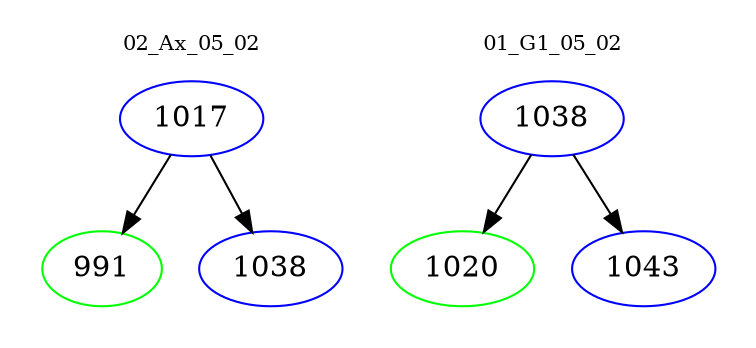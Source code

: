 digraph{
subgraph cluster_0 {
color = white
label = "02_Ax_05_02";
fontsize=10;
T0_1017 [label="1017", color="blue"]
T0_1017 -> T0_991 [color="black"]
T0_991 [label="991", color="green"]
T0_1017 -> T0_1038 [color="black"]
T0_1038 [label="1038", color="blue"]
}
subgraph cluster_1 {
color = white
label = "01_G1_05_02";
fontsize=10;
T1_1038 [label="1038", color="blue"]
T1_1038 -> T1_1020 [color="black"]
T1_1020 [label="1020", color="green"]
T1_1038 -> T1_1043 [color="black"]
T1_1043 [label="1043", color="blue"]
}
}
